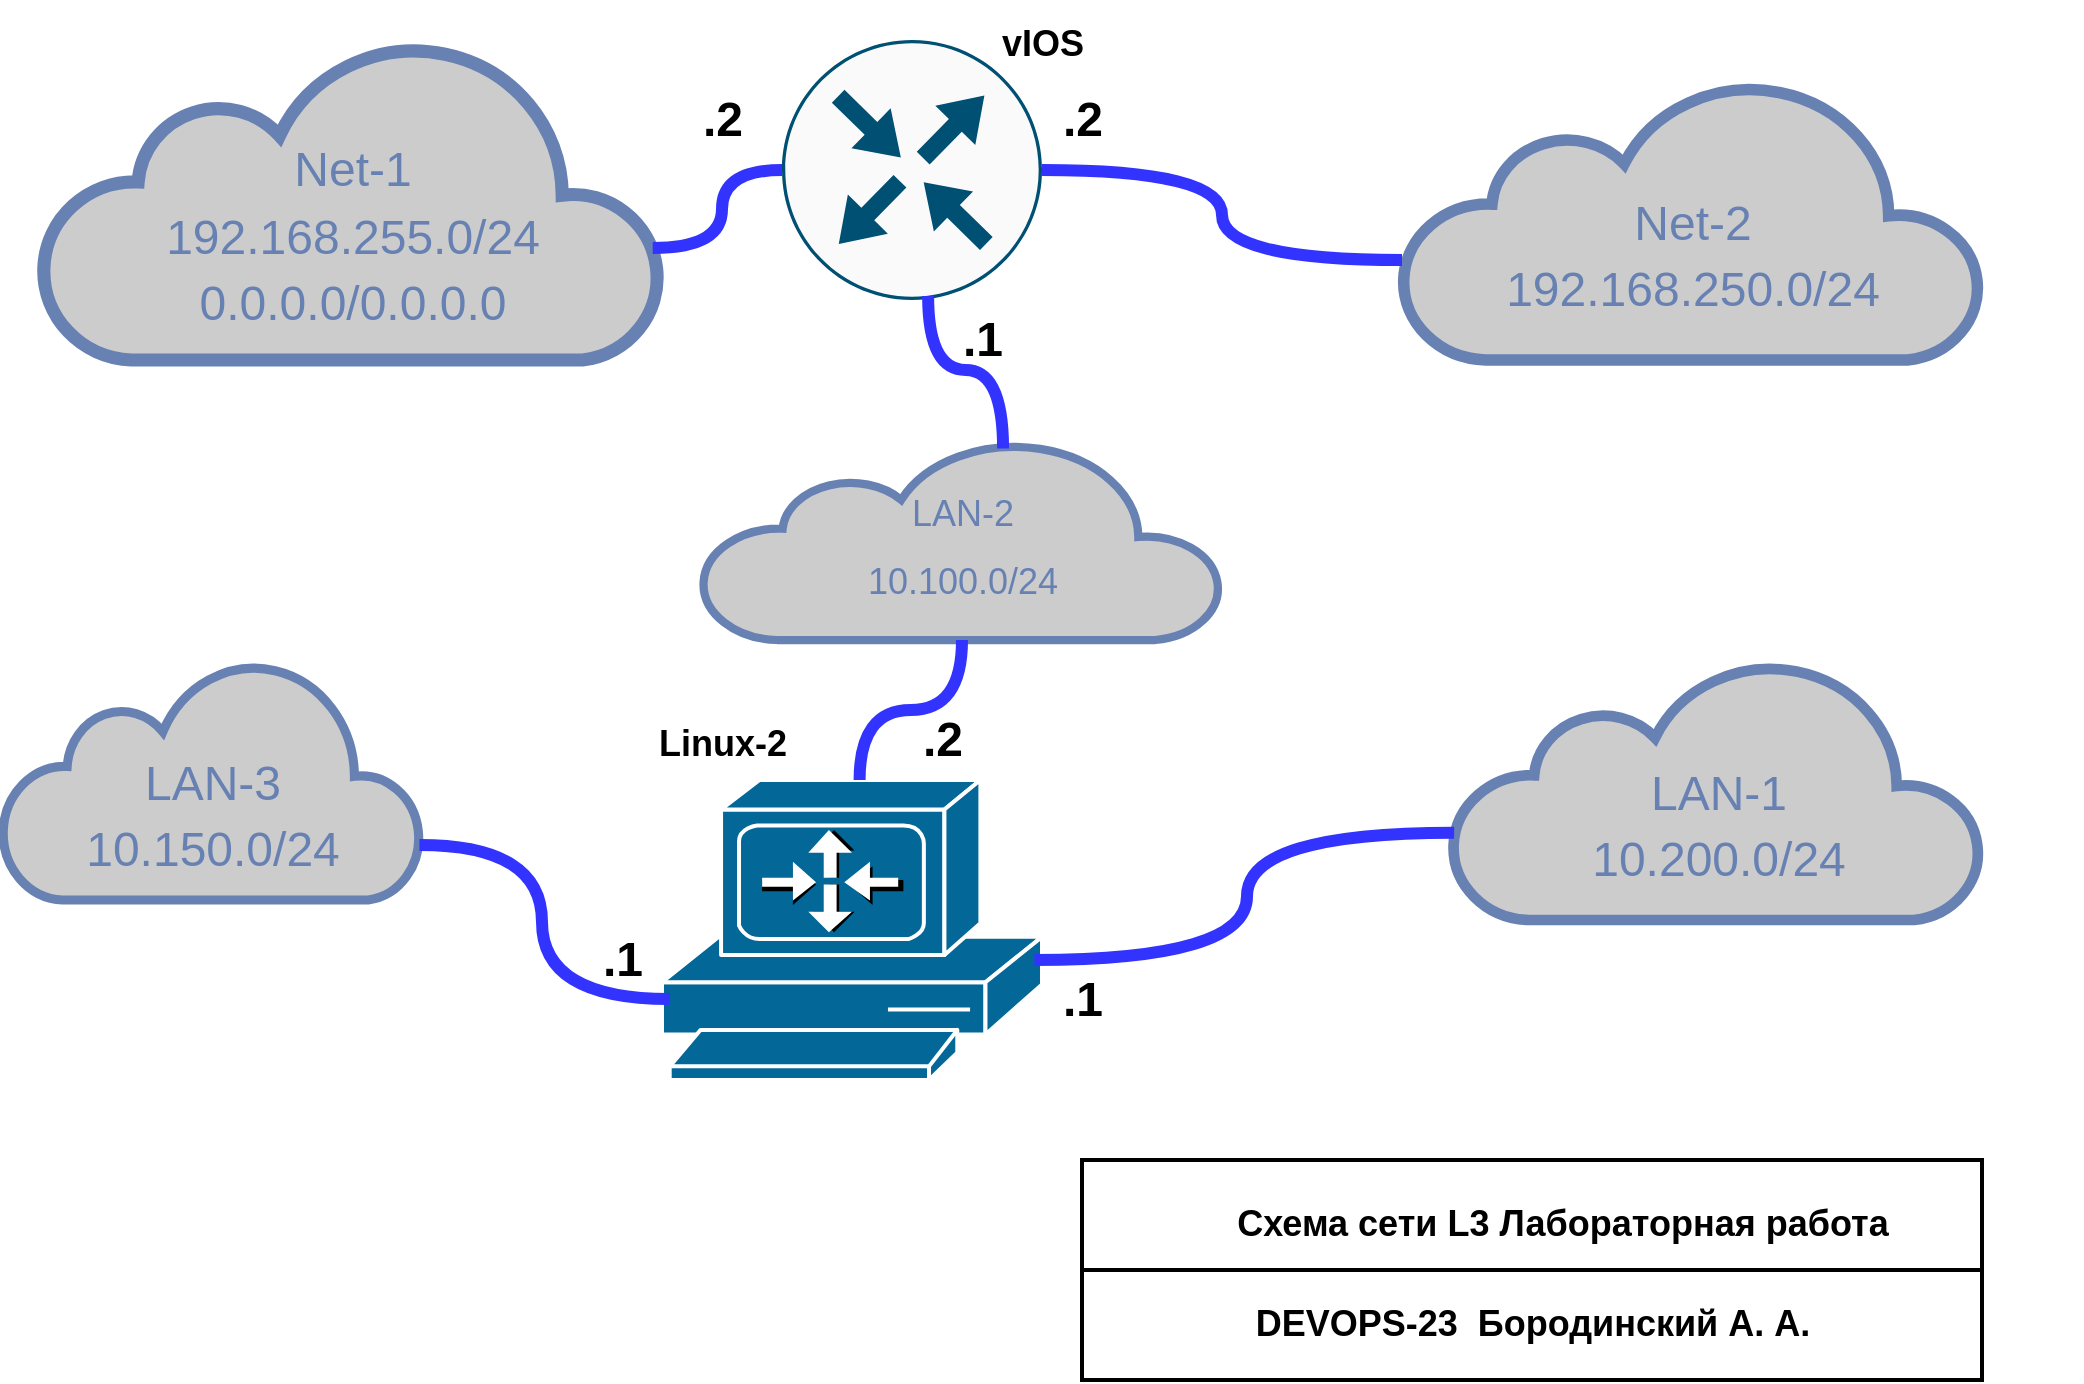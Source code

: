 <mxfile version="20.3.0" type="device"><diagram name="Page-1" id="bfe91b75-5d2c-26a0-9c1d-138518896778"><mxGraphModel dx="1459" dy="790" grid="1" gridSize="10" guides="1" tooltips="1" connect="1" arrows="1" fold="1" page="1" pageScale="1" pageWidth="1100" pageHeight="850" background="none" math="0" shadow="0"><root><mxCell id="0"/><mxCell id="1" parent="0"/><mxCell id="7c3789c024ecab99-53" value="&lt;font style=&quot;font-size: 24px;&quot;&gt;&lt;br&gt;Net-1&lt;br&gt;192.168.255.0/24&lt;br&gt;0.0.0.0/0.0.0.0&lt;/font&gt;" style="html=1;fillColor=#CCCCCC;strokeColor=#6881B3;gradientColor=none;gradientDirection=north;strokeWidth=2;shape=mxgraph.networks.cloud;fontColor=#6881B3;rounded=0;shadow=0;comic=0;align=center;fontSize=28;" parent="1" vertex="1"><mxGeometry x="70" y="70" width="310" height="160" as="geometry"/></mxCell><mxCell id="7c3789c024ecab99-76" value="&lt;font style=&quot;font-size: 24px;&quot;&gt;&lt;br&gt;Net-2&lt;br&gt;192.168.250.0/24&lt;/font&gt;" style="html=1;fillColor=#CCCCCC;strokeColor=#6881B3;gradientColor=none;gradientDirection=north;strokeWidth=2;shape=mxgraph.networks.cloud;fontColor=#6881B3;rounded=0;shadow=0;comic=0;align=center;fontSize=28;" parent="1" vertex="1"><mxGeometry x="750" y="90" width="290" height="140" as="geometry"/></mxCell><mxCell id="4VUomytii8sz8cFXfetq-1" value="" style="sketch=0;points=[[0.5,0,0],[1,0.5,0],[0.5,1,0],[0,0.5,0],[0.145,0.145,0],[0.856,0.145,0],[0.855,0.856,0],[0.145,0.855,0]];verticalLabelPosition=bottom;html=1;verticalAlign=top;aspect=fixed;align=center;pointerEvents=1;shape=mxgraph.cisco19.rect;prIcon=router;fillColor=#FAFAFA;strokeColor=#005073;" parent="1" vertex="1"><mxGeometry x="440" y="70" width="130" height="130" as="geometry"/></mxCell><mxCell id="4VUomytii8sz8cFXfetq-3" value="" style="shape=mxgraph.cisco.computers_and_peripherals.pc_routercard;sketch=0;html=1;pointerEvents=1;dashed=0;fillColor=#036897;strokeColor=#ffffff;strokeWidth=2;verticalLabelPosition=bottom;verticalAlign=top;align=center;outlineConnect=0;points=[[0.02,0.73,0,0,0],[0.02,0.81,0,0,0],[0.52,0,0,0,0],[0.84,0,0,0,0],[0.89,0.53,0,0,0],[0.98,0.6,0,0,0],[0.98,0.67,0,0,0]];" parent="1" vertex="1"><mxGeometry x="380" y="440" width="190" height="150" as="geometry"/></mxCell><mxCell id="4VUomytii8sz8cFXfetq-13" value="&lt;font style=&quot;font-size: 18px;&quot;&gt;vIOS&lt;/font&gt;" style="text;strokeColor=none;fillColor=none;html=1;fontSize=24;fontStyle=1;verticalAlign=middle;align=center;" parent="1" vertex="1"><mxGeometry x="520" y="50" width="100" height="40" as="geometry"/></mxCell><mxCell id="4VUomytii8sz8cFXfetq-20" value="&lt;font style=&quot;font-size: 18px;&quot;&gt;LAN-2&lt;br&gt;10.100.0/24&lt;/font&gt;" style="html=1;fillColor=#CCCCCC;strokeColor=#6881B3;gradientColor=none;gradientDirection=north;strokeWidth=2;shape=mxgraph.networks.cloud;fontColor=#6881B3;rounded=0;shadow=0;comic=0;align=center;fontSize=28;" parent="1" vertex="1"><mxGeometry x="400" y="270" width="260" height="100" as="geometry"/></mxCell><mxCell id="dsNAZ-uW33f0dCcofeD--1" value="" style="edgeStyle=orthogonalEdgeStyle;html=1;labelBackgroundColor=none;endArrow=none;endFill=0;strokeWidth=6;fontFamily=Verdana;fontSize=15;fontColor=#036897;strokeColor=#3333FF;exitX=1;exitY=0.5;exitDx=0;exitDy=0;exitPerimeter=0;curved=1;entryX=0;entryY=0.643;entryDx=0;entryDy=0;entryPerimeter=0;" edge="1" parent="1" source="4VUomytii8sz8cFXfetq-1" target="7c3789c024ecab99-76"><mxGeometry width="50" height="50" relative="1" as="geometry"><mxPoint x="480" y="300" as="sourcePoint"/><mxPoint x="760" y="260" as="targetPoint"/></mxGeometry></mxCell><mxCell id="dsNAZ-uW33f0dCcofeD--2" value="" style="edgeStyle=orthogonalEdgeStyle;html=1;labelBackgroundColor=none;endArrow=none;endFill=0;strokeWidth=6;fontFamily=Verdana;fontSize=15;fontColor=#036897;strokeColor=#3333FF;exitX=0.985;exitY=0.65;exitDx=0;exitDy=0;exitPerimeter=0;curved=1;entryX=0;entryY=0.5;entryDx=0;entryDy=0;entryPerimeter=0;" edge="1" parent="1" source="7c3789c024ecab99-53" target="4VUomytii8sz8cFXfetq-1"><mxGeometry width="50" height="50" relative="1" as="geometry"><mxPoint x="180" y="240.04" as="sourcePoint"/><mxPoint x="495.03" y="271" as="targetPoint"/></mxGeometry></mxCell><mxCell id="dsNAZ-uW33f0dCcofeD--3" value="&lt;font style=&quot;font-size: 24px;&quot;&gt;&lt;br&gt;LAN-1&lt;br&gt;10.200.0/24&lt;/font&gt;" style="html=1;fillColor=#CCCCCC;strokeColor=#6881B3;gradientColor=none;gradientDirection=north;strokeWidth=2;shape=mxgraph.networks.cloud;fontColor=#6881B3;rounded=0;shadow=0;comic=0;align=center;fontSize=28;" vertex="1" parent="1"><mxGeometry x="775" y="380" width="265" height="130" as="geometry"/></mxCell><mxCell id="dsNAZ-uW33f0dCcofeD--4" value="&lt;font style=&quot;font-size: 24px;&quot;&gt;&lt;br&gt;LAN-3&lt;br&gt;10.150.0/24&lt;/font&gt;" style="html=1;fillColor=#CCCCCC;strokeColor=#6881B3;gradientColor=none;gradientDirection=north;strokeWidth=2;shape=mxgraph.networks.cloud;fontColor=#6881B3;rounded=0;shadow=0;comic=0;align=center;fontSize=28;" vertex="1" parent="1"><mxGeometry x="50" y="380" width="210" height="120" as="geometry"/></mxCell><mxCell id="dsNAZ-uW33f0dCcofeD--5" value="" style="edgeStyle=orthogonalEdgeStyle;html=1;labelBackgroundColor=none;endArrow=none;endFill=0;strokeWidth=6;fontFamily=Verdana;fontSize=15;fontColor=#036897;strokeColor=#3333FF;exitX=0.562;exitY=0.985;exitDx=0;exitDy=0;exitPerimeter=0;curved=1;entryX=0.579;entryY=0.043;entryDx=0;entryDy=0;entryPerimeter=0;" edge="1" parent="1" source="4VUomytii8sz8cFXfetq-1" target="4VUomytii8sz8cFXfetq-20"><mxGeometry width="50" height="50" relative="1" as="geometry"><mxPoint x="520" y="230" as="sourcePoint"/><mxPoint x="700" y="275.02" as="targetPoint"/></mxGeometry></mxCell><mxCell id="dsNAZ-uW33f0dCcofeD--6" value="" style="edgeStyle=orthogonalEdgeStyle;html=1;labelBackgroundColor=none;endArrow=none;endFill=0;strokeWidth=6;fontFamily=Verdana;fontSize=15;fontColor=#036897;strokeColor=#3333FF;exitX=0.5;exitY=1;exitDx=0;exitDy=0;exitPerimeter=0;curved=1;entryX=0.52;entryY=0;entryDx=0;entryDy=0;entryPerimeter=0;" edge="1" parent="1" source="4VUomytii8sz8cFXfetq-20" target="4VUomytii8sz8cFXfetq-3"><mxGeometry width="50" height="50" relative="1" as="geometry"><mxPoint x="411.99" y="425.0" as="sourcePoint"/><mxPoint x="350.0" y="492.97" as="targetPoint"/></mxGeometry></mxCell><mxCell id="dsNAZ-uW33f0dCcofeD--7" value="" style="edgeStyle=orthogonalEdgeStyle;html=1;labelBackgroundColor=none;endArrow=none;endFill=0;strokeWidth=6;fontFamily=Verdana;fontSize=15;fontColor=#036897;strokeColor=#3333FF;exitX=0.994;exitY=0.771;exitDx=0;exitDy=0;exitPerimeter=0;curved=1;entryX=0.02;entryY=0.73;entryDx=0;entryDy=0;entryPerimeter=0;" edge="1" parent="1" source="dsNAZ-uW33f0dCcofeD--4" target="4VUomytii8sz8cFXfetq-3"><mxGeometry width="50" height="50" relative="1" as="geometry"><mxPoint x="320" y="690" as="sourcePoint"/><mxPoint x="390" y="730" as="targetPoint"/></mxGeometry></mxCell><mxCell id="dsNAZ-uW33f0dCcofeD--8" value="" style="edgeStyle=orthogonalEdgeStyle;html=1;labelBackgroundColor=none;endArrow=none;endFill=0;strokeWidth=6;fontFamily=Verdana;fontSize=15;fontColor=#036897;strokeColor=#3333FF;curved=1;entryX=0.004;entryY=0.664;entryDx=0;entryDy=0;entryPerimeter=0;exitX=0.98;exitY=0.6;exitDx=0;exitDy=0;exitPerimeter=0;" edge="1" parent="1" source="4VUomytii8sz8cFXfetq-3" target="dsNAZ-uW33f0dCcofeD--3"><mxGeometry width="50" height="50" relative="1" as="geometry"><mxPoint x="460" y="773" as="sourcePoint"/><mxPoint x="666.26" y="660" as="targetPoint"/></mxGeometry></mxCell><mxCell id="dsNAZ-uW33f0dCcofeD--9" value=".2" style="text;strokeColor=none;fillColor=none;html=1;fontSize=24;fontStyle=1;verticalAlign=middle;align=center;" vertex="1" parent="1"><mxGeometry x="470" y="400" width="100" height="40" as="geometry"/></mxCell><mxCell id="dsNAZ-uW33f0dCcofeD--10" value=".1" style="text;strokeColor=none;fillColor=none;html=1;fontSize=24;fontStyle=1;verticalAlign=middle;align=center;" vertex="1" parent="1"><mxGeometry x="490" y="200" width="100" height="40" as="geometry"/></mxCell><mxCell id="dsNAZ-uW33f0dCcofeD--11" value=".2" style="text;strokeColor=none;fillColor=none;html=1;fontSize=24;fontStyle=1;verticalAlign=middle;align=center;" vertex="1" parent="1"><mxGeometry x="540" y="90" width="100" height="40" as="geometry"/></mxCell><mxCell id="dsNAZ-uW33f0dCcofeD--12" value=".2" style="text;strokeColor=none;fillColor=none;html=1;fontSize=24;fontStyle=1;verticalAlign=middle;align=center;" vertex="1" parent="1"><mxGeometry x="360" y="90" width="100" height="40" as="geometry"/></mxCell><mxCell id="dsNAZ-uW33f0dCcofeD--13" value=".1" style="text;strokeColor=none;fillColor=none;html=1;fontSize=24;fontStyle=1;verticalAlign=middle;align=center;" vertex="1" parent="1"><mxGeometry x="540" y="530" width="100" height="40" as="geometry"/></mxCell><mxCell id="dsNAZ-uW33f0dCcofeD--14" value=".1" style="text;strokeColor=none;fillColor=none;html=1;fontSize=24;fontStyle=1;verticalAlign=middle;align=center;" vertex="1" parent="1"><mxGeometry x="310" y="510" width="100" height="40" as="geometry"/></mxCell><mxCell id="dsNAZ-uW33f0dCcofeD--15" value="&lt;font style=&quot;font-size: 18px;&quot;&gt;Linux-2&lt;/font&gt;" style="text;strokeColor=none;fillColor=none;html=1;fontSize=24;fontStyle=1;verticalAlign=middle;align=center;" vertex="1" parent="1"><mxGeometry x="360" y="400" width="100" height="40" as="geometry"/></mxCell><mxCell id="dsNAZ-uW33f0dCcofeD--67" value="" style="shape=ext;double=0;rounded=0;whiteSpace=wrap;html=1;fontSize=18;strokeWidth=2;" vertex="1" parent="1"><mxGeometry x="590" y="630" width="450" height="110" as="geometry"/></mxCell><mxCell id="dsNAZ-uW33f0dCcofeD--16" value="&lt;font style=&quot;font-size: 18px;&quot;&gt;Схема сети L3 Лабораторная работа&lt;/font&gt;" style="text;strokeColor=none;fillColor=none;html=1;fontSize=24;fontStyle=1;verticalAlign=middle;align=center;" vertex="1" parent="1"><mxGeometry x="570" y="640" width="520" height="40" as="geometry"/></mxCell><mxCell id="dsNAZ-uW33f0dCcofeD--68" value="" style="line;strokeWidth=2;html=1;perimeter=backbonePerimeter;points=[];outlineConnect=0;fontSize=18;" vertex="1" parent="1"><mxGeometry x="590" y="680" width="450" height="10" as="geometry"/></mxCell><mxCell id="dsNAZ-uW33f0dCcofeD--71" value="&lt;span style=&quot;font-size: 18px;&quot;&gt;DEVOPS-23&amp;nbsp; Бородинский А. А.&lt;/span&gt;" style="text;strokeColor=none;fillColor=none;html=1;fontSize=24;fontStyle=1;verticalAlign=middle;align=center;" vertex="1" parent="1"><mxGeometry x="555" y="690" width="520" height="40" as="geometry"/></mxCell></root></mxGraphModel></diagram></mxfile>